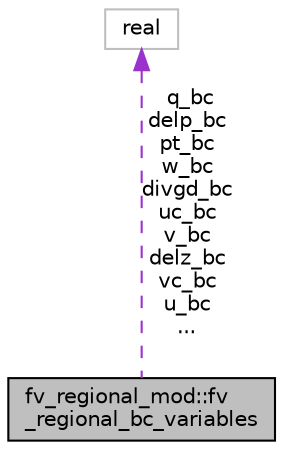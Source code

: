 digraph "fv_regional_mod::fv_regional_bc_variables"
{
 // INTERACTIVE_SVG=YES
  edge [fontname="Helvetica",fontsize="10",labelfontname="Helvetica",labelfontsize="10"];
  node [fontname="Helvetica",fontsize="10",shape=record];
  Node1 [label="fv_regional_mod::fv\l_regional_bc_variables",height=0.2,width=0.4,color="black", fillcolor="grey75", style="filled" fontcolor="black"];
  Node2 -> Node1 [dir="back",color="darkorchid3",fontsize="10",style="dashed",label=" q_bc\ndelp_bc\npt_bc\nw_bc\ndivgd_bc\nuc_bc\nv_bc\ndelz_bc\nvc_bc\nu_bc\n..." ];
  Node2 [label="real",height=0.2,width=0.4,color="grey75", fillcolor="white", style="filled"];
}

